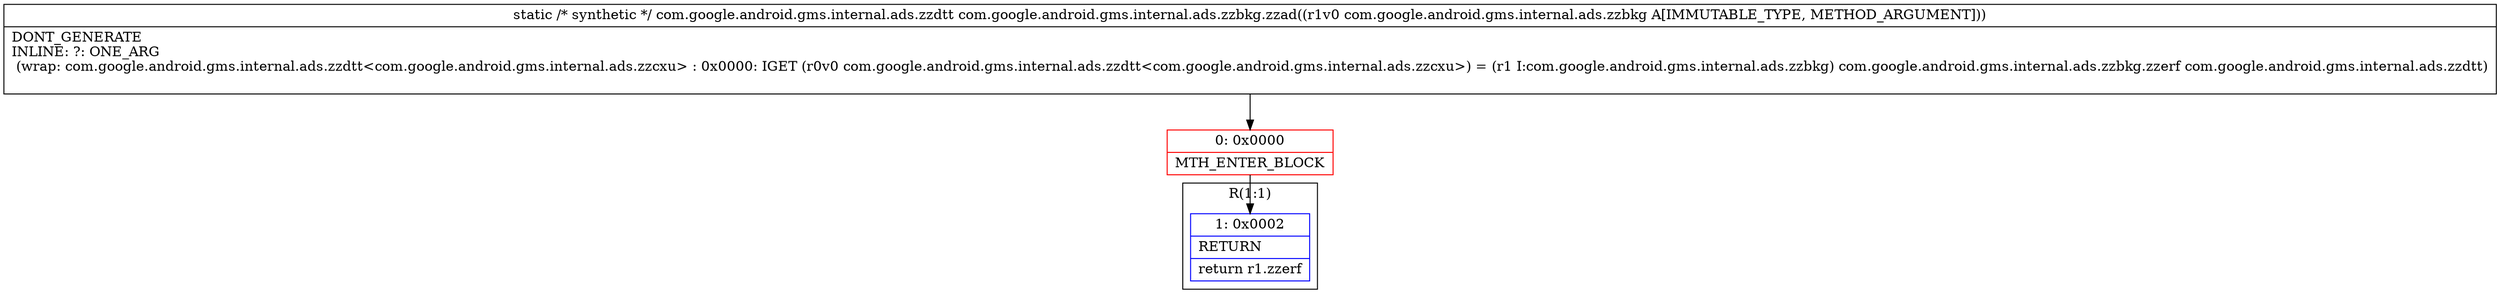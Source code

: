 digraph "CFG forcom.google.android.gms.internal.ads.zzbkg.zzad(Lcom\/google\/android\/gms\/internal\/ads\/zzbkg;)Lcom\/google\/android\/gms\/internal\/ads\/zzdtt;" {
subgraph cluster_Region_231058901 {
label = "R(1:1)";
node [shape=record,color=blue];
Node_1 [shape=record,label="{1\:\ 0x0002|RETURN\l|return r1.zzerf\l}"];
}
Node_0 [shape=record,color=red,label="{0\:\ 0x0000|MTH_ENTER_BLOCK\l}"];
MethodNode[shape=record,label="{static \/* synthetic *\/ com.google.android.gms.internal.ads.zzdtt com.google.android.gms.internal.ads.zzbkg.zzad((r1v0 com.google.android.gms.internal.ads.zzbkg A[IMMUTABLE_TYPE, METHOD_ARGUMENT]))  | DONT_GENERATE\lINLINE: ?: ONE_ARG  \l  (wrap: com.google.android.gms.internal.ads.zzdtt\<com.google.android.gms.internal.ads.zzcxu\> : 0x0000: IGET  (r0v0 com.google.android.gms.internal.ads.zzdtt\<com.google.android.gms.internal.ads.zzcxu\>) = (r1 I:com.google.android.gms.internal.ads.zzbkg) com.google.android.gms.internal.ads.zzbkg.zzerf com.google.android.gms.internal.ads.zzdtt)\l\l}"];
MethodNode -> Node_0;
Node_0 -> Node_1;
}

